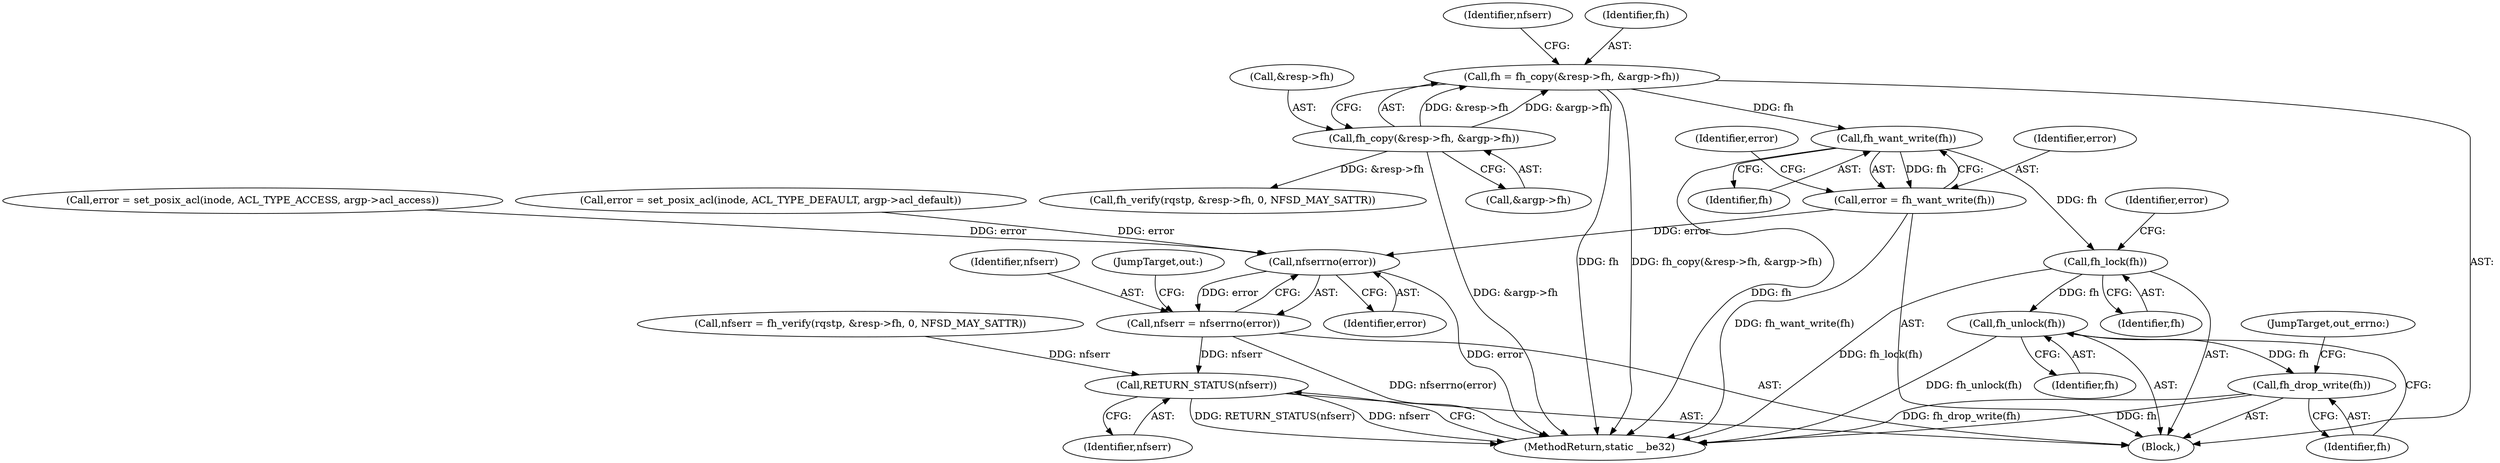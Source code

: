 digraph "0_linux_999653786df6954a31044528ac3f7a5dadca08f4_0@API" {
"1000145" [label="(Call,fh_want_write(fh))"];
"1000113" [label="(Call,fh = fh_copy(&resp->fh, &argp->fh))"];
"1000115" [label="(Call,fh_copy(&resp->fh, &argp->fh))"];
"1000143" [label="(Call,error = fh_want_write(fh))"];
"1000179" [label="(Call,nfserrno(error))"];
"1000177" [label="(Call,nfserr = nfserrno(error))"];
"1000190" [label="(Call,RETURN_STATUS(nfserr))"];
"1000150" [label="(Call,fh_lock(fh))"];
"1000172" [label="(Call,fh_unlock(fh))"];
"1000174" [label="(Call,fh_drop_write(fh))"];
"1000126" [label="(Call,fh_verify(rqstp, &resp->fh, 0, NFSD_MAY_SATTR))"];
"1000175" [label="(Identifier,fh)"];
"1000151" [label="(Identifier,fh)"];
"1000191" [label="(Identifier,nfserr)"];
"1000177" [label="(Call,nfserr = nfserrno(error))"];
"1000143" [label="(Call,error = fh_want_write(fh))"];
"1000180" [label="(Identifier,error)"];
"1000113" [label="(Call,fh = fh_copy(&resp->fh, &argp->fh))"];
"1000120" [label="(Call,&argp->fh)"];
"1000190" [label="(Call,RETURN_STATUS(nfserr))"];
"1000148" [label="(Identifier,error)"];
"1000146" [label="(Identifier,fh)"];
"1000124" [label="(Call,nfserr = fh_verify(rqstp, &resp->fh, 0, NFSD_MAY_SATTR))"];
"1000178" [label="(Identifier,nfserr)"];
"1000153" [label="(Identifier,error)"];
"1000125" [label="(Identifier,nfserr)"];
"1000163" [label="(Call,error = set_posix_acl(inode, ACL_TYPE_DEFAULT, argp->acl_default))"];
"1000116" [label="(Call,&resp->fh)"];
"1000115" [label="(Call,fh_copy(&resp->fh, &argp->fh))"];
"1000179" [label="(Call,nfserrno(error))"];
"1000176" [label="(JumpTarget,out_errno:)"];
"1000192" [label="(MethodReturn,static __be32)"];
"1000114" [label="(Identifier,fh)"];
"1000152" [label="(Call,error = set_posix_acl(inode, ACL_TYPE_ACCESS, argp->acl_access))"];
"1000174" [label="(Call,fh_drop_write(fh))"];
"1000145" [label="(Call,fh_want_write(fh))"];
"1000173" [label="(Identifier,fh)"];
"1000150" [label="(Call,fh_lock(fh))"];
"1000105" [label="(Block,)"];
"1000172" [label="(Call,fh_unlock(fh))"];
"1000181" [label="(JumpTarget,out:)"];
"1000144" [label="(Identifier,error)"];
"1000145" -> "1000143"  [label="AST: "];
"1000145" -> "1000146"  [label="CFG: "];
"1000146" -> "1000145"  [label="AST: "];
"1000143" -> "1000145"  [label="CFG: "];
"1000145" -> "1000192"  [label="DDG: fh"];
"1000145" -> "1000143"  [label="DDG: fh"];
"1000113" -> "1000145"  [label="DDG: fh"];
"1000145" -> "1000150"  [label="DDG: fh"];
"1000113" -> "1000105"  [label="AST: "];
"1000113" -> "1000115"  [label="CFG: "];
"1000114" -> "1000113"  [label="AST: "];
"1000115" -> "1000113"  [label="AST: "];
"1000125" -> "1000113"  [label="CFG: "];
"1000113" -> "1000192"  [label="DDG: fh"];
"1000113" -> "1000192"  [label="DDG: fh_copy(&resp->fh, &argp->fh)"];
"1000115" -> "1000113"  [label="DDG: &resp->fh"];
"1000115" -> "1000113"  [label="DDG: &argp->fh"];
"1000115" -> "1000120"  [label="CFG: "];
"1000116" -> "1000115"  [label="AST: "];
"1000120" -> "1000115"  [label="AST: "];
"1000115" -> "1000192"  [label="DDG: &argp->fh"];
"1000115" -> "1000126"  [label="DDG: &resp->fh"];
"1000143" -> "1000105"  [label="AST: "];
"1000144" -> "1000143"  [label="AST: "];
"1000148" -> "1000143"  [label="CFG: "];
"1000143" -> "1000192"  [label="DDG: fh_want_write(fh)"];
"1000143" -> "1000179"  [label="DDG: error"];
"1000179" -> "1000177"  [label="AST: "];
"1000179" -> "1000180"  [label="CFG: "];
"1000180" -> "1000179"  [label="AST: "];
"1000177" -> "1000179"  [label="CFG: "];
"1000179" -> "1000192"  [label="DDG: error"];
"1000179" -> "1000177"  [label="DDG: error"];
"1000163" -> "1000179"  [label="DDG: error"];
"1000152" -> "1000179"  [label="DDG: error"];
"1000177" -> "1000105"  [label="AST: "];
"1000178" -> "1000177"  [label="AST: "];
"1000181" -> "1000177"  [label="CFG: "];
"1000177" -> "1000192"  [label="DDG: nfserrno(error)"];
"1000177" -> "1000190"  [label="DDG: nfserr"];
"1000190" -> "1000105"  [label="AST: "];
"1000190" -> "1000191"  [label="CFG: "];
"1000191" -> "1000190"  [label="AST: "];
"1000192" -> "1000190"  [label="CFG: "];
"1000190" -> "1000192"  [label="DDG: RETURN_STATUS(nfserr)"];
"1000190" -> "1000192"  [label="DDG: nfserr"];
"1000124" -> "1000190"  [label="DDG: nfserr"];
"1000150" -> "1000105"  [label="AST: "];
"1000150" -> "1000151"  [label="CFG: "];
"1000151" -> "1000150"  [label="AST: "];
"1000153" -> "1000150"  [label="CFG: "];
"1000150" -> "1000192"  [label="DDG: fh_lock(fh)"];
"1000150" -> "1000172"  [label="DDG: fh"];
"1000172" -> "1000105"  [label="AST: "];
"1000172" -> "1000173"  [label="CFG: "];
"1000173" -> "1000172"  [label="AST: "];
"1000175" -> "1000172"  [label="CFG: "];
"1000172" -> "1000192"  [label="DDG: fh_unlock(fh)"];
"1000172" -> "1000174"  [label="DDG: fh"];
"1000174" -> "1000105"  [label="AST: "];
"1000174" -> "1000175"  [label="CFG: "];
"1000175" -> "1000174"  [label="AST: "];
"1000176" -> "1000174"  [label="CFG: "];
"1000174" -> "1000192"  [label="DDG: fh_drop_write(fh)"];
"1000174" -> "1000192"  [label="DDG: fh"];
}
